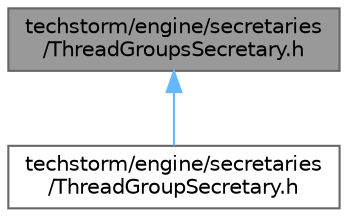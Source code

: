 digraph "techstorm/engine/secretaries/ThreadGroupsSecretary.h"
{
 // LATEX_PDF_SIZE
  bgcolor="transparent";
  edge [fontname=Helvetica,fontsize=10,labelfontname=Helvetica,labelfontsize=10];
  node [fontname=Helvetica,fontsize=10,shape=box,height=0.2,width=0.4];
  Node1 [id="Node000001",label="techstorm/engine/secretaries\l/ThreadGroupsSecretary.h",height=0.2,width=0.4,color="gray40", fillcolor="grey60", style="filled", fontcolor="black",tooltip=" "];
  Node1 -> Node2 [id="edge1_Node000001_Node000002",dir="back",color="steelblue1",style="solid",tooltip=" "];
  Node2 [id="Node000002",label="techstorm/engine/secretaries\l/ThreadGroupSecretary.h",height=0.2,width=0.4,color="grey40", fillcolor="white", style="filled",URL="$engine_2secretaries_2_thread_group_secretary_8h.html",tooltip=" "];
}
